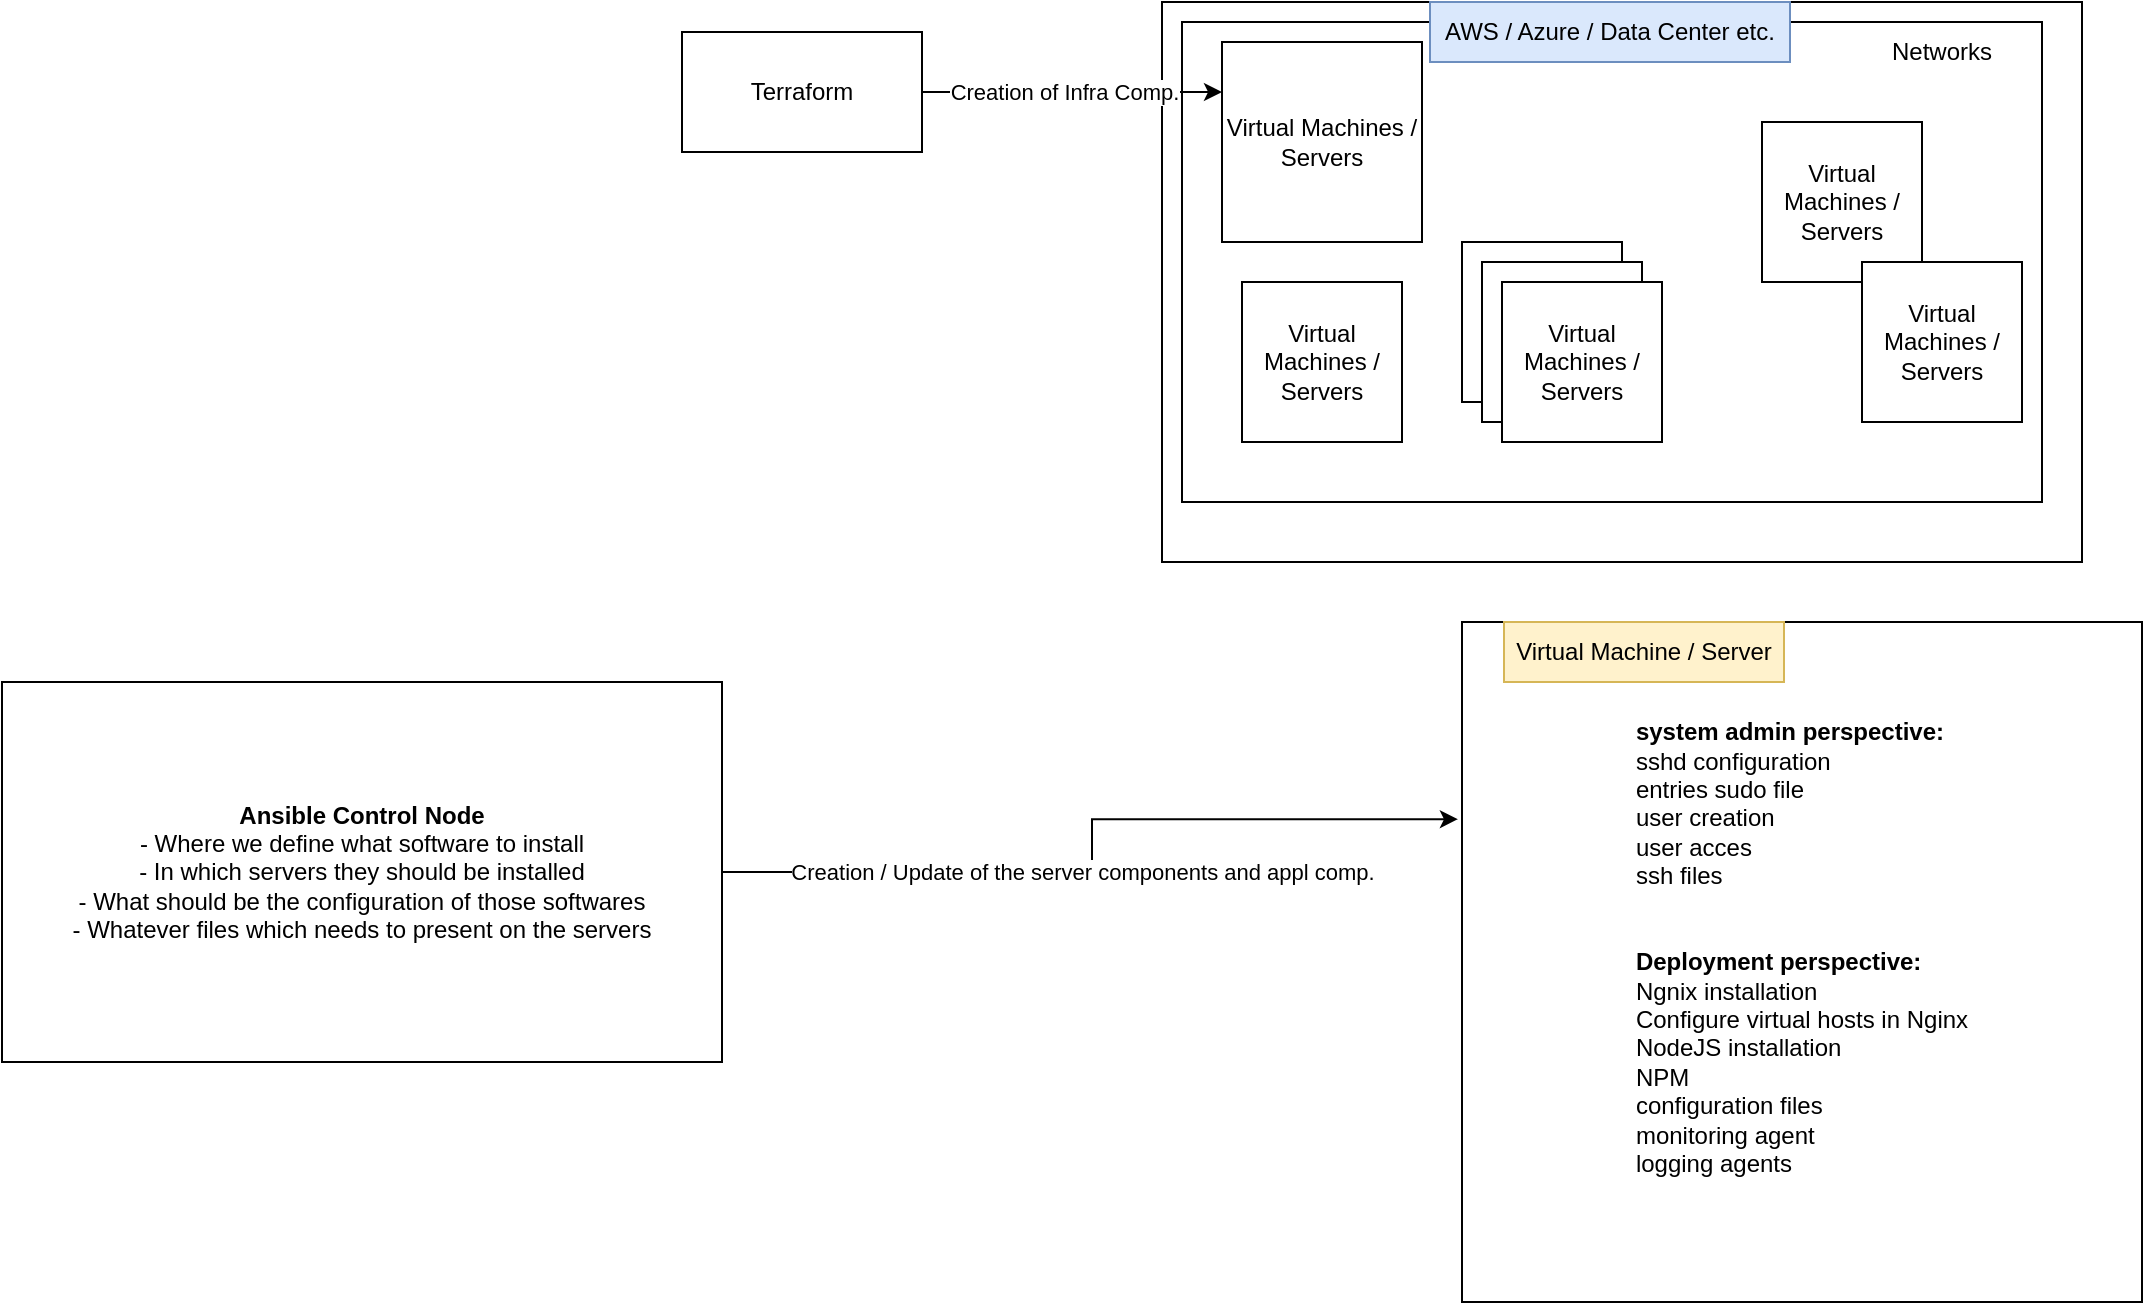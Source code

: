 <mxfile version="26.2.8">
  <diagram name="Page-1" id="kgTiweDGEHmInlIFQQvb">
    <mxGraphModel dx="1615" dy="417" grid="1" gridSize="10" guides="1" tooltips="1" connect="1" arrows="1" fold="1" page="1" pageScale="1" pageWidth="827" pageHeight="1169" math="0" shadow="0">
      <root>
        <mxCell id="0" />
        <mxCell id="1" parent="0" />
        <mxCell id="8SVQ5JOcCkDEfFwIEUKS-1" value="" style="rounded=0;whiteSpace=wrap;html=1;" vertex="1" parent="1">
          <mxGeometry x="280" y="30" width="460" height="280" as="geometry" />
        </mxCell>
        <mxCell id="8SVQ5JOcCkDEfFwIEUKS-14" value="" style="rounded=0;whiteSpace=wrap;html=1;" vertex="1" parent="1">
          <mxGeometry x="290" y="40" width="430" height="240" as="geometry" />
        </mxCell>
        <mxCell id="8SVQ5JOcCkDEfFwIEUKS-2" value="AWS / Azure / Data Center etc." style="text;html=1;align=center;verticalAlign=middle;whiteSpace=wrap;rounded=0;fillColor=#dae8fc;strokeColor=#6c8ebf;" vertex="1" parent="1">
          <mxGeometry x="414" y="30" width="180" height="30" as="geometry" />
        </mxCell>
        <mxCell id="8SVQ5JOcCkDEfFwIEUKS-3" value="Virtual Machines / Servers" style="whiteSpace=wrap;html=1;aspect=fixed;" vertex="1" parent="1">
          <mxGeometry x="430" y="150" width="80" height="80" as="geometry" />
        </mxCell>
        <mxCell id="8SVQ5JOcCkDEfFwIEUKS-4" value="Virtual Machines / Servers" style="whiteSpace=wrap;html=1;aspect=fixed;" vertex="1" parent="1">
          <mxGeometry x="440" y="160" width="80" height="80" as="geometry" />
        </mxCell>
        <mxCell id="8SVQ5JOcCkDEfFwIEUKS-5" value="Virtual Machines / Servers" style="whiteSpace=wrap;html=1;aspect=fixed;" vertex="1" parent="1">
          <mxGeometry x="450" y="170" width="80" height="80" as="geometry" />
        </mxCell>
        <mxCell id="8SVQ5JOcCkDEfFwIEUKS-6" value="&lt;div style=&quot;text-align: left;&quot;&gt;&lt;b&gt;system admin perspective:&lt;/b&gt;&lt;/div&gt;&lt;div style=&quot;text-align: left;&quot;&gt;sshd configuration&lt;/div&gt;&lt;div style=&quot;text-align: left;&quot;&gt;entries sudo file&lt;/div&gt;&lt;div style=&quot;text-align: left;&quot;&gt;user creation&lt;/div&gt;&lt;div style=&quot;text-align: left;&quot;&gt;user acces&lt;/div&gt;&lt;div style=&quot;text-align: left;&quot;&gt;ssh files&lt;/div&gt;&lt;div&gt;&lt;br&gt;&lt;/div&gt;&lt;div&gt;&lt;br&gt;&lt;/div&gt;&lt;div style=&quot;text-align: left;&quot;&gt;&lt;b&gt;Deployment perspective:&lt;/b&gt;&lt;/div&gt;&lt;div style=&quot;text-align: left;&quot;&gt;Ngnix installation&lt;/div&gt;&lt;div style=&quot;text-align: left;&quot;&gt;Configure virtual hosts in Nginx&lt;/div&gt;&lt;div style=&quot;text-align: left;&quot;&gt;NodeJS installation&lt;/div&gt;&lt;div style=&quot;text-align: left;&quot;&gt;NPM&lt;/div&gt;&lt;div style=&quot;text-align: left;&quot;&gt;configuration files&lt;/div&gt;&lt;div style=&quot;text-align: left;&quot;&gt;monitoring agent&lt;/div&gt;&lt;div style=&quot;text-align: left;&quot;&gt;logging agents&lt;/div&gt;&lt;div&gt;&lt;br&gt;&lt;/div&gt;" style="whiteSpace=wrap;html=1;aspect=fixed;" vertex="1" parent="1">
          <mxGeometry x="430" y="340" width="340" height="340" as="geometry" />
        </mxCell>
        <mxCell id="8SVQ5JOcCkDEfFwIEUKS-7" value="Virtual Machines / Servers" style="whiteSpace=wrap;html=1;aspect=fixed;" vertex="1" parent="1">
          <mxGeometry x="310" y="50" width="100" height="100" as="geometry" />
        </mxCell>
        <mxCell id="8SVQ5JOcCkDEfFwIEUKS-8" value="Virtual Machines / Servers" style="whiteSpace=wrap;html=1;aspect=fixed;" vertex="1" parent="1">
          <mxGeometry x="580" y="90" width="80" height="80" as="geometry" />
        </mxCell>
        <mxCell id="8SVQ5JOcCkDEfFwIEUKS-9" value="Virtual Machines / Servers" style="whiteSpace=wrap;html=1;aspect=fixed;" vertex="1" parent="1">
          <mxGeometry x="320" y="170" width="80" height="80" as="geometry" />
        </mxCell>
        <mxCell id="8SVQ5JOcCkDEfFwIEUKS-10" value="Virtual Machines / Servers" style="whiteSpace=wrap;html=1;aspect=fixed;" vertex="1" parent="1">
          <mxGeometry x="630" y="160" width="80" height="80" as="geometry" />
        </mxCell>
        <mxCell id="8SVQ5JOcCkDEfFwIEUKS-12" style="edgeStyle=orthogonalEdgeStyle;rounded=0;orthogonalLoop=1;jettySize=auto;html=1;entryX=0;entryY=0.25;entryDx=0;entryDy=0;" edge="1" parent="1" source="8SVQ5JOcCkDEfFwIEUKS-11" target="8SVQ5JOcCkDEfFwIEUKS-7">
          <mxGeometry relative="1" as="geometry" />
        </mxCell>
        <mxCell id="8SVQ5JOcCkDEfFwIEUKS-13" value="Creation of Infra Comp." style="edgeLabel;html=1;align=center;verticalAlign=middle;resizable=0;points=[];" vertex="1" connectable="0" parent="8SVQ5JOcCkDEfFwIEUKS-12">
          <mxGeometry x="-0.058" relative="1" as="geometry">
            <mxPoint as="offset" />
          </mxGeometry>
        </mxCell>
        <mxCell id="8SVQ5JOcCkDEfFwIEUKS-11" value="Terraform" style="rounded=0;whiteSpace=wrap;html=1;" vertex="1" parent="1">
          <mxGeometry x="40" y="45" width="120" height="60" as="geometry" />
        </mxCell>
        <mxCell id="8SVQ5JOcCkDEfFwIEUKS-15" value="Networks" style="text;html=1;align=center;verticalAlign=middle;whiteSpace=wrap;rounded=0;" vertex="1" parent="1">
          <mxGeometry x="640" y="40" width="60" height="30" as="geometry" />
        </mxCell>
        <mxCell id="8SVQ5JOcCkDEfFwIEUKS-16" value="Virtual Machine / Server" style="text;html=1;align=center;verticalAlign=middle;whiteSpace=wrap;rounded=0;fillColor=#fff2cc;strokeColor=#d6b656;" vertex="1" parent="1">
          <mxGeometry x="451" y="340" width="140" height="30" as="geometry" />
        </mxCell>
        <mxCell id="8SVQ5JOcCkDEfFwIEUKS-17" value="&lt;b&gt;Ansible Control Node&lt;/b&gt;&lt;div&gt;- Where we define what software to install&lt;/div&gt;&lt;div&gt;- In which servers they should be installed&lt;/div&gt;&lt;div&gt;- What should be the configuration of those softwares&lt;/div&gt;&lt;div&gt;- Whatever files which needs to present on the servers&lt;/div&gt;" style="rounded=0;whiteSpace=wrap;html=1;" vertex="1" parent="1">
          <mxGeometry x="-300" y="370" width="360" height="190" as="geometry" />
        </mxCell>
        <mxCell id="8SVQ5JOcCkDEfFwIEUKS-18" style="edgeStyle=orthogonalEdgeStyle;rounded=0;orthogonalLoop=1;jettySize=auto;html=1;entryX=-0.006;entryY=0.29;entryDx=0;entryDy=0;entryPerimeter=0;" edge="1" parent="1" source="8SVQ5JOcCkDEfFwIEUKS-17" target="8SVQ5JOcCkDEfFwIEUKS-6">
          <mxGeometry relative="1" as="geometry" />
        </mxCell>
        <mxCell id="8SVQ5JOcCkDEfFwIEUKS-19" value="Creation / Update of the server components and appl comp." style="edgeLabel;html=1;align=center;verticalAlign=middle;resizable=0;points=[];" vertex="1" connectable="0" parent="8SVQ5JOcCkDEfFwIEUKS-18">
          <mxGeometry x="-0.091" relative="1" as="geometry">
            <mxPoint x="1" as="offset" />
          </mxGeometry>
        </mxCell>
      </root>
    </mxGraphModel>
  </diagram>
</mxfile>
